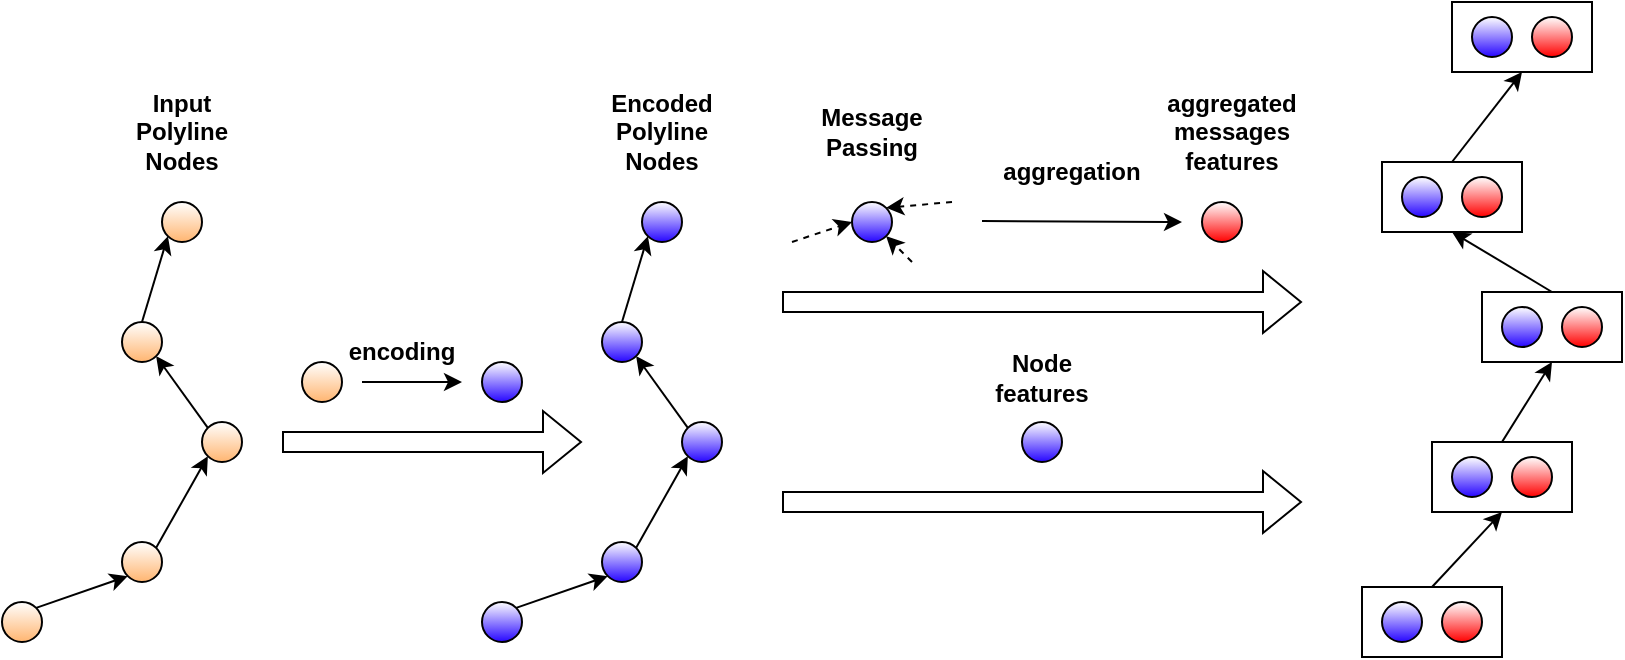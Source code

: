 <mxfile version="17.4.6" type="device"><diagram id="Ry71Z3oc5M-dUBdND4DJ" name="subgraph-layer"><mxGraphModel dx="2272" dy="800" grid="1" gridSize="10" guides="1" tooltips="1" connect="1" arrows="1" fold="1" page="1" pageScale="1" pageWidth="850" pageHeight="1100" math="0" shadow="0"><root><mxCell id="0"/><mxCell id="1" parent="0"/><mxCell id="V28_L-WyxnwTV9Uiok5I-1" value="" style="ellipse;whiteSpace=wrap;html=1;aspect=fixed;gradientColor=#ffffff;gradientDirection=north;fillColor=#FFB570;" vertex="1" parent="1"><mxGeometry x="30" y="250" width="20" height="20" as="geometry"/></mxCell><mxCell id="V28_L-WyxnwTV9Uiok5I-11" style="rounded=0;orthogonalLoop=1;jettySize=auto;html=1;exitX=0;exitY=0;exitDx=0;exitDy=0;entryX=1;entryY=1;entryDx=0;entryDy=0;" edge="1" parent="1" source="V28_L-WyxnwTV9Uiok5I-3" target="V28_L-WyxnwTV9Uiok5I-4"><mxGeometry relative="1" as="geometry"/></mxCell><mxCell id="V28_L-WyxnwTV9Uiok5I-3" value="" style="ellipse;whiteSpace=wrap;html=1;aspect=fixed;fillColor=#FFB570;gradientColor=#ffffff;gradientDirection=north;" vertex="1" parent="1"><mxGeometry x="50" y="360" width="20" height="20" as="geometry"/></mxCell><mxCell id="V28_L-WyxnwTV9Uiok5I-12" style="edgeStyle=none;rounded=0;orthogonalLoop=1;jettySize=auto;html=1;exitX=0.5;exitY=0;exitDx=0;exitDy=0;entryX=0;entryY=1;entryDx=0;entryDy=0;" edge="1" parent="1" source="V28_L-WyxnwTV9Uiok5I-4" target="V28_L-WyxnwTV9Uiok5I-1"><mxGeometry relative="1" as="geometry"/></mxCell><mxCell id="V28_L-WyxnwTV9Uiok5I-4" value="" style="ellipse;whiteSpace=wrap;html=1;aspect=fixed;gradientColor=#ffffff;gradientDirection=north;fillColor=#FFB570;" vertex="1" parent="1"><mxGeometry x="10" y="310" width="20" height="20" as="geometry"/></mxCell><mxCell id="V28_L-WyxnwTV9Uiok5I-6" value="" style="ellipse;whiteSpace=wrap;html=1;aspect=fixed;gradientColor=#ffffff;fillColor=#FFB570;gradientDirection=north;" vertex="1" parent="1"><mxGeometry x="10" y="420" width="20" height="20" as="geometry"/></mxCell><mxCell id="V28_L-WyxnwTV9Uiok5I-7" value="" style="ellipse;whiteSpace=wrap;html=1;aspect=fixed;strokeColor=#000000;gradientColor=#ffffff;gradientDirection=north;fillColor=#FFB570;" vertex="1" parent="1"><mxGeometry x="-50" y="450" width="20" height="20" as="geometry"/></mxCell><mxCell id="V28_L-WyxnwTV9Uiok5I-8" value="" style="endArrow=classic;html=1;rounded=0;exitX=1;exitY=0;exitDx=0;exitDy=0;entryX=0;entryY=1;entryDx=0;entryDy=0;" edge="1" parent="1" source="V28_L-WyxnwTV9Uiok5I-7" target="V28_L-WyxnwTV9Uiok5I-6"><mxGeometry width="50" height="50" relative="1" as="geometry"><mxPoint x="400" y="430" as="sourcePoint"/><mxPoint x="450" y="380" as="targetPoint"/></mxGeometry></mxCell><mxCell id="V28_L-WyxnwTV9Uiok5I-9" value="" style="endArrow=classic;html=1;rounded=0;exitX=1;exitY=0;exitDx=0;exitDy=0;entryX=0;entryY=1;entryDx=0;entryDy=0;" edge="1" parent="1" source="V28_L-WyxnwTV9Uiok5I-6" target="V28_L-WyxnwTV9Uiok5I-3"><mxGeometry width="50" height="50" relative="1" as="geometry"><mxPoint x="400" y="430" as="sourcePoint"/><mxPoint x="450" y="380" as="targetPoint"/></mxGeometry></mxCell><mxCell id="V28_L-WyxnwTV9Uiok5I-22" value="" style="ellipse;whiteSpace=wrap;html=1;aspect=fixed;gradientColor=#ffffff;gradientDirection=north;fillColor=#2605FF;" vertex="1" parent="1"><mxGeometry x="270" y="250" width="20" height="20" as="geometry"/></mxCell><mxCell id="V28_L-WyxnwTV9Uiok5I-23" style="rounded=0;orthogonalLoop=1;jettySize=auto;html=1;exitX=0;exitY=0;exitDx=0;exitDy=0;entryX=1;entryY=1;entryDx=0;entryDy=0;" edge="1" parent="1" source="V28_L-WyxnwTV9Uiok5I-24" target="V28_L-WyxnwTV9Uiok5I-26"><mxGeometry relative="1" as="geometry"/></mxCell><mxCell id="V28_L-WyxnwTV9Uiok5I-24" value="" style="ellipse;whiteSpace=wrap;html=1;aspect=fixed;fillColor=#2605FF;gradientColor=#ffffff;gradientDirection=north;" vertex="1" parent="1"><mxGeometry x="290" y="360" width="20" height="20" as="geometry"/></mxCell><mxCell id="V28_L-WyxnwTV9Uiok5I-25" style="edgeStyle=none;rounded=0;orthogonalLoop=1;jettySize=auto;html=1;exitX=0.5;exitY=0;exitDx=0;exitDy=0;entryX=0;entryY=1;entryDx=0;entryDy=0;" edge="1" parent="1" source="V28_L-WyxnwTV9Uiok5I-26" target="V28_L-WyxnwTV9Uiok5I-22"><mxGeometry relative="1" as="geometry"/></mxCell><mxCell id="V28_L-WyxnwTV9Uiok5I-26" value="" style="ellipse;whiteSpace=wrap;html=1;aspect=fixed;gradientColor=#ffffff;gradientDirection=north;fillColor=#2605FF;" vertex="1" parent="1"><mxGeometry x="250" y="310" width="20" height="20" as="geometry"/></mxCell><mxCell id="V28_L-WyxnwTV9Uiok5I-27" value="" style="ellipse;whiteSpace=wrap;html=1;aspect=fixed;gradientColor=#ffffff;fillColor=#2605FF;gradientDirection=north;" vertex="1" parent="1"><mxGeometry x="250" y="420" width="20" height="20" as="geometry"/></mxCell><mxCell id="V28_L-WyxnwTV9Uiok5I-28" value="" style="ellipse;whiteSpace=wrap;html=1;aspect=fixed;strokeColor=#000000;gradientColor=#ffffff;gradientDirection=north;fillColor=#2605FF;" vertex="1" parent="1"><mxGeometry x="190" y="450" width="20" height="20" as="geometry"/></mxCell><mxCell id="V28_L-WyxnwTV9Uiok5I-29" value="" style="endArrow=classic;html=1;rounded=0;exitX=1;exitY=0;exitDx=0;exitDy=0;entryX=0;entryY=1;entryDx=0;entryDy=0;" edge="1" parent="1" source="V28_L-WyxnwTV9Uiok5I-28" target="V28_L-WyxnwTV9Uiok5I-27"><mxGeometry width="50" height="50" relative="1" as="geometry"><mxPoint x="640" y="430" as="sourcePoint"/><mxPoint x="690" y="380" as="targetPoint"/></mxGeometry></mxCell><mxCell id="V28_L-WyxnwTV9Uiok5I-30" value="" style="endArrow=classic;html=1;rounded=0;exitX=1;exitY=0;exitDx=0;exitDy=0;entryX=0;entryY=1;entryDx=0;entryDy=0;" edge="1" parent="1" source="V28_L-WyxnwTV9Uiok5I-27" target="V28_L-WyxnwTV9Uiok5I-24"><mxGeometry width="50" height="50" relative="1" as="geometry"><mxPoint x="640" y="430" as="sourcePoint"/><mxPoint x="690" y="380" as="targetPoint"/></mxGeometry></mxCell><mxCell id="V28_L-WyxnwTV9Uiok5I-31" value="" style="shape=flexArrow;endArrow=classic;html=1;rounded=0;" edge="1" parent="1"><mxGeometry width="50" height="50" relative="1" as="geometry"><mxPoint x="90" y="370" as="sourcePoint"/><mxPoint x="240" y="370" as="targetPoint"/></mxGeometry></mxCell><mxCell id="V28_L-WyxnwTV9Uiok5I-32" value="" style="ellipse;whiteSpace=wrap;html=1;aspect=fixed;gradientColor=#ffffff;gradientDirection=north;fillColor=#FFB570;" vertex="1" parent="1"><mxGeometry x="100" y="330" width="20" height="20" as="geometry"/></mxCell><mxCell id="V28_L-WyxnwTV9Uiok5I-33" value="" style="ellipse;whiteSpace=wrap;html=1;aspect=fixed;gradientColor=#ffffff;gradientDirection=north;fillColor=#2605FF;" vertex="1" parent="1"><mxGeometry x="190" y="330" width="20" height="20" as="geometry"/></mxCell><mxCell id="V28_L-WyxnwTV9Uiok5I-34" value="" style="endArrow=classic;html=1;rounded=0;" edge="1" parent="1"><mxGeometry width="50" height="50" relative="1" as="geometry"><mxPoint x="130" y="340" as="sourcePoint"/><mxPoint x="180" y="340" as="targetPoint"/></mxGeometry></mxCell><mxCell id="V28_L-WyxnwTV9Uiok5I-36" value="encoding" style="text;html=1;strokeColor=none;fillColor=none;align=center;verticalAlign=middle;whiteSpace=wrap;rounded=0;fontStyle=1" vertex="1" parent="1"><mxGeometry x="120" y="310" width="60" height="30" as="geometry"/></mxCell><mxCell id="V28_L-WyxnwTV9Uiok5I-37" value="Input Polyline&lt;br&gt;Nodes" style="text;html=1;strokeColor=none;fillColor=none;align=center;verticalAlign=middle;whiteSpace=wrap;rounded=0;fontStyle=1" vertex="1" parent="1"><mxGeometry x="10" y="200" width="60" height="30" as="geometry"/></mxCell><mxCell id="V28_L-WyxnwTV9Uiok5I-38" value="Encoded&lt;br&gt;Polyline&lt;br&gt;Nodes" style="text;html=1;strokeColor=none;fillColor=none;align=center;verticalAlign=middle;whiteSpace=wrap;rounded=0;fontStyle=1" vertex="1" parent="1"><mxGeometry x="250" y="200" width="60" height="30" as="geometry"/></mxCell><mxCell id="V28_L-WyxnwTV9Uiok5I-39" value="" style="shape=flexArrow;endArrow=classic;html=1;rounded=0;" edge="1" parent="1"><mxGeometry width="50" height="50" relative="1" as="geometry"><mxPoint x="340" y="300" as="sourcePoint"/><mxPoint x="600" y="300" as="targetPoint"/></mxGeometry></mxCell><mxCell id="V28_L-WyxnwTV9Uiok5I-40" value="" style="ellipse;whiteSpace=wrap;html=1;aspect=fixed;gradientColor=#ffffff;gradientDirection=north;fillColor=#2605FF;" vertex="1" parent="1"><mxGeometry x="375" y="250" width="20" height="20" as="geometry"/></mxCell><mxCell id="V28_L-WyxnwTV9Uiok5I-41" value="" style="endArrow=classic;html=1;rounded=0;entryX=1;entryY=0;entryDx=0;entryDy=0;dashed=1;" edge="1" parent="1" target="V28_L-WyxnwTV9Uiok5I-40"><mxGeometry width="50" height="50" relative="1" as="geometry"><mxPoint x="425" y="250" as="sourcePoint"/><mxPoint x="415" y="250" as="targetPoint"/></mxGeometry></mxCell><mxCell id="V28_L-WyxnwTV9Uiok5I-42" value="" style="endArrow=classic;html=1;rounded=0;entryX=1;entryY=1;entryDx=0;entryDy=0;dashed=1;" edge="1" parent="1" target="V28_L-WyxnwTV9Uiok5I-40"><mxGeometry width="50" height="50" relative="1" as="geometry"><mxPoint x="405" y="280" as="sourcePoint"/><mxPoint x="382.071" y="272.929" as="targetPoint"/></mxGeometry></mxCell><mxCell id="V28_L-WyxnwTV9Uiok5I-43" value="" style="endArrow=classic;html=1;rounded=0;entryX=0;entryY=0.5;entryDx=0;entryDy=0;dashed=1;" edge="1" parent="1" target="V28_L-WyxnwTV9Uiok5I-40"><mxGeometry width="50" height="50" relative="1" as="geometry"><mxPoint x="345" y="270" as="sourcePoint"/><mxPoint x="382.071" y="272.929" as="targetPoint"/></mxGeometry></mxCell><mxCell id="V28_L-WyxnwTV9Uiok5I-44" value="Message&lt;br&gt;Passing" style="text;html=1;strokeColor=none;fillColor=none;align=center;verticalAlign=middle;whiteSpace=wrap;rounded=0;fontStyle=1" vertex="1" parent="1"><mxGeometry x="345" y="200" width="80" height="30" as="geometry"/></mxCell><mxCell id="V28_L-WyxnwTV9Uiok5I-45" value="" style="shape=flexArrow;endArrow=classic;html=1;rounded=0;" edge="1" parent="1"><mxGeometry width="50" height="50" relative="1" as="geometry"><mxPoint x="340" y="400" as="sourcePoint"/><mxPoint x="600" y="400" as="targetPoint"/></mxGeometry></mxCell><mxCell id="V28_L-WyxnwTV9Uiok5I-46" value="" style="ellipse;whiteSpace=wrap;html=1;aspect=fixed;fillColor=#2605FF;gradientColor=#ffffff;gradientDirection=north;" vertex="1" parent="1"><mxGeometry x="460" y="360" width="20" height="20" as="geometry"/></mxCell><mxCell id="V28_L-WyxnwTV9Uiok5I-48" value="" style="endArrow=classic;html=1;rounded=0;" edge="1" parent="1"><mxGeometry width="50" height="50" relative="1" as="geometry"><mxPoint x="440" y="259.5" as="sourcePoint"/><mxPoint x="540" y="260" as="targetPoint"/></mxGeometry></mxCell><mxCell id="V28_L-WyxnwTV9Uiok5I-49" value="aggregation" style="text;html=1;strokeColor=none;fillColor=none;align=center;verticalAlign=middle;whiteSpace=wrap;rounded=0;fontStyle=1" vertex="1" parent="1"><mxGeometry x="445" y="220" width="80" height="30" as="geometry"/></mxCell><mxCell id="V28_L-WyxnwTV9Uiok5I-53" value="" style="ellipse;whiteSpace=wrap;html=1;aspect=fixed;gradientColor=#ffffff;gradientDirection=north;fillColor=#FF0000;" vertex="1" parent="1"><mxGeometry x="550" y="250" width="20" height="20" as="geometry"/></mxCell><mxCell id="V28_L-WyxnwTV9Uiok5I-98" value="" style="rounded=0;whiteSpace=wrap;html=1;gradientDirection=north;" vertex="1" parent="1"><mxGeometry x="630" y="442.5" width="70" height="35" as="geometry"/></mxCell><mxCell id="V28_L-WyxnwTV9Uiok5I-99" value="" style="ellipse;whiteSpace=wrap;html=1;aspect=fixed;fillColor=#2605FF;gradientColor=#ffffff;gradientDirection=north;" vertex="1" parent="1"><mxGeometry x="640" y="450" width="20" height="20" as="geometry"/></mxCell><mxCell id="V28_L-WyxnwTV9Uiok5I-100" value="" style="ellipse;whiteSpace=wrap;html=1;aspect=fixed;gradientColor=#ffffff;gradientDirection=north;fillColor=#FF0000;" vertex="1" parent="1"><mxGeometry x="670" y="450" width="20" height="20" as="geometry"/></mxCell><mxCell id="V28_L-WyxnwTV9Uiok5I-101" value="" style="rounded=0;whiteSpace=wrap;html=1;gradientDirection=north;" vertex="1" parent="1"><mxGeometry x="665" y="370" width="70" height="35" as="geometry"/></mxCell><mxCell id="V28_L-WyxnwTV9Uiok5I-102" value="" style="ellipse;whiteSpace=wrap;html=1;aspect=fixed;fillColor=#2605FF;gradientColor=#ffffff;gradientDirection=north;" vertex="1" parent="1"><mxGeometry x="675" y="377.5" width="20" height="20" as="geometry"/></mxCell><mxCell id="V28_L-WyxnwTV9Uiok5I-103" value="" style="ellipse;whiteSpace=wrap;html=1;aspect=fixed;gradientColor=#ffffff;gradientDirection=north;fillColor=#FF0000;" vertex="1" parent="1"><mxGeometry x="705" y="377.5" width="20" height="20" as="geometry"/></mxCell><mxCell id="V28_L-WyxnwTV9Uiok5I-104" value="" style="rounded=0;whiteSpace=wrap;html=1;gradientDirection=north;" vertex="1" parent="1"><mxGeometry x="690" y="295" width="70" height="35" as="geometry"/></mxCell><mxCell id="V28_L-WyxnwTV9Uiok5I-105" value="" style="ellipse;whiteSpace=wrap;html=1;aspect=fixed;fillColor=#2605FF;gradientColor=#ffffff;gradientDirection=north;" vertex="1" parent="1"><mxGeometry x="700" y="302.5" width="20" height="20" as="geometry"/></mxCell><mxCell id="V28_L-WyxnwTV9Uiok5I-106" value="" style="ellipse;whiteSpace=wrap;html=1;aspect=fixed;gradientColor=#ffffff;gradientDirection=north;fillColor=#FF0000;" vertex="1" parent="1"><mxGeometry x="730" y="302.5" width="20" height="20" as="geometry"/></mxCell><mxCell id="V28_L-WyxnwTV9Uiok5I-113" value="" style="rounded=0;whiteSpace=wrap;html=1;gradientDirection=north;" vertex="1" parent="1"><mxGeometry x="640" y="230" width="70" height="35" as="geometry"/></mxCell><mxCell id="V28_L-WyxnwTV9Uiok5I-114" value="" style="ellipse;whiteSpace=wrap;html=1;aspect=fixed;fillColor=#2605FF;gradientColor=#ffffff;gradientDirection=north;" vertex="1" parent="1"><mxGeometry x="650" y="237.5" width="20" height="20" as="geometry"/></mxCell><mxCell id="V28_L-WyxnwTV9Uiok5I-115" value="" style="ellipse;whiteSpace=wrap;html=1;aspect=fixed;gradientColor=#ffffff;gradientDirection=north;fillColor=#FF0000;" vertex="1" parent="1"><mxGeometry x="680" y="237.5" width="20" height="20" as="geometry"/></mxCell><mxCell id="V28_L-WyxnwTV9Uiok5I-116" value="" style="rounded=0;whiteSpace=wrap;html=1;gradientDirection=north;" vertex="1" parent="1"><mxGeometry x="675" y="150" width="70" height="35" as="geometry"/></mxCell><mxCell id="V28_L-WyxnwTV9Uiok5I-117" value="" style="ellipse;whiteSpace=wrap;html=1;aspect=fixed;fillColor=#2605FF;gradientColor=#ffffff;gradientDirection=north;" vertex="1" parent="1"><mxGeometry x="685" y="157.5" width="20" height="20" as="geometry"/></mxCell><mxCell id="V28_L-WyxnwTV9Uiok5I-118" value="" style="ellipse;whiteSpace=wrap;html=1;aspect=fixed;gradientColor=#ffffff;gradientDirection=north;fillColor=#FF0000;" vertex="1" parent="1"><mxGeometry x="715" y="157.5" width="20" height="20" as="geometry"/></mxCell><mxCell id="V28_L-WyxnwTV9Uiok5I-119" value="" style="endArrow=classic;html=1;rounded=0;exitX=0.5;exitY=0;exitDx=0;exitDy=0;entryX=0.5;entryY=1;entryDx=0;entryDy=0;" edge="1" parent="1" source="V28_L-WyxnwTV9Uiok5I-98" target="V28_L-WyxnwTV9Uiok5I-101"><mxGeometry width="50" height="50" relative="1" as="geometry"><mxPoint x="370" y="310" as="sourcePoint"/><mxPoint x="420" y="260" as="targetPoint"/></mxGeometry></mxCell><mxCell id="V28_L-WyxnwTV9Uiok5I-123" value="" style="endArrow=classic;html=1;rounded=0;exitX=0.5;exitY=0;exitDx=0;exitDy=0;entryX=0.5;entryY=1;entryDx=0;entryDy=0;" edge="1" parent="1" source="V28_L-WyxnwTV9Uiok5I-101" target="V28_L-WyxnwTV9Uiok5I-104"><mxGeometry width="50" height="50" relative="1" as="geometry"><mxPoint x="370" y="310" as="sourcePoint"/><mxPoint x="420" y="260" as="targetPoint"/></mxGeometry></mxCell><mxCell id="V28_L-WyxnwTV9Uiok5I-124" value="" style="endArrow=classic;html=1;rounded=0;exitX=0.5;exitY=0;exitDx=0;exitDy=0;entryX=0.5;entryY=1;entryDx=0;entryDy=0;" edge="1" parent="1" source="V28_L-WyxnwTV9Uiok5I-104" target="V28_L-WyxnwTV9Uiok5I-113"><mxGeometry width="50" height="50" relative="1" as="geometry"><mxPoint x="370" y="310" as="sourcePoint"/><mxPoint x="420" y="260" as="targetPoint"/></mxGeometry></mxCell><mxCell id="V28_L-WyxnwTV9Uiok5I-125" value="" style="endArrow=classic;html=1;rounded=0;entryX=0.5;entryY=1;entryDx=0;entryDy=0;exitX=0.5;exitY=0;exitDx=0;exitDy=0;" edge="1" parent="1" source="V28_L-WyxnwTV9Uiok5I-113" target="V28_L-WyxnwTV9Uiok5I-116"><mxGeometry width="50" height="50" relative="1" as="geometry"><mxPoint x="370" y="310" as="sourcePoint"/><mxPoint x="420" y="260" as="targetPoint"/></mxGeometry></mxCell><mxCell id="V28_L-WyxnwTV9Uiok5I-126" value="aggregated&lt;br&gt;messages&lt;br&gt;features" style="text;html=1;strokeColor=none;fillColor=none;align=center;verticalAlign=middle;whiteSpace=wrap;rounded=0;fontStyle=1" vertex="1" parent="1"><mxGeometry x="525" y="200" width="80" height="30" as="geometry"/></mxCell><mxCell id="V28_L-WyxnwTV9Uiok5I-127" value="Node features" style="text;html=1;strokeColor=none;fillColor=none;align=center;verticalAlign=middle;whiteSpace=wrap;rounded=0;fontStyle=1" vertex="1" parent="1"><mxGeometry x="430" y="322.5" width="80" height="30" as="geometry"/></mxCell></root></mxGraphModel></diagram></mxfile>